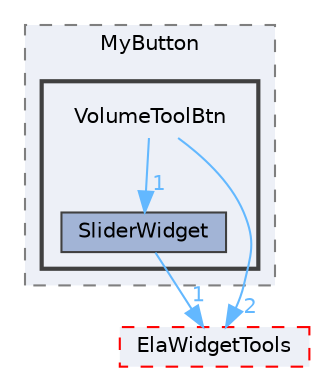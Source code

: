 digraph "VolumeToolBtn"
{
 // LATEX_PDF_SIZE
  bgcolor="transparent";
  edge [fontname=Helvetica,fontsize=10,labelfontname=Helvetica,labelfontsize=10];
  node [fontname=Helvetica,fontsize=10,shape=box,height=0.2,width=0.4];
  compound=true
  subgraph clusterdir_64e62a3da93a71e7cadfe52a7a3289db {
    graph [ bgcolor="#edf0f7", pencolor="grey50", label="MyButton", fontname=Helvetica,fontsize=10 style="filled,dashed", URL="dir_64e62a3da93a71e7cadfe52a7a3289db.html",tooltip=""]
  subgraph clusterdir_164d9cce51f2eb898ff501da92005754 {
    graph [ bgcolor="#edf0f7", pencolor="grey25", label="", fontname=Helvetica,fontsize=10 style="filled,bold", URL="dir_164d9cce51f2eb898ff501da92005754.html",tooltip=""]
    dir_164d9cce51f2eb898ff501da92005754 [shape=plaintext, label="VolumeToolBtn"];
  dir_c1cbd525bac6799df6b12eb2f6059646 [label="SliderWidget", fillcolor="#a2b4d6", color="grey25", style="filled", URL="dir_c1cbd525bac6799df6b12eb2f6059646.html",tooltip=""];
  }
  }
  dir_c41e0d0e814e23de337c335e201650d3 [label="ElaWidgetTools", fillcolor="#edf0f7", color="red", style="filled,dashed", URL="dir_c41e0d0e814e23de337c335e201650d3.html",tooltip=""];
  dir_164d9cce51f2eb898ff501da92005754->dir_c1cbd525bac6799df6b12eb2f6059646 [headlabel="1", labeldistance=1.5 headhref="dir_000367_000331.html" href="dir_000367_000331.html" color="steelblue1" fontcolor="steelblue1"];
  dir_164d9cce51f2eb898ff501da92005754->dir_c41e0d0e814e23de337c335e201650d3 [headlabel="2", labeldistance=1.5 headhref="dir_000367_000086.html" href="dir_000367_000086.html" color="steelblue1" fontcolor="steelblue1"];
  dir_c1cbd525bac6799df6b12eb2f6059646->dir_c41e0d0e814e23de337c335e201650d3 [headlabel="1", labeldistance=1.5 headhref="dir_000331_000086.html" href="dir_000331_000086.html" color="steelblue1" fontcolor="steelblue1"];
}
